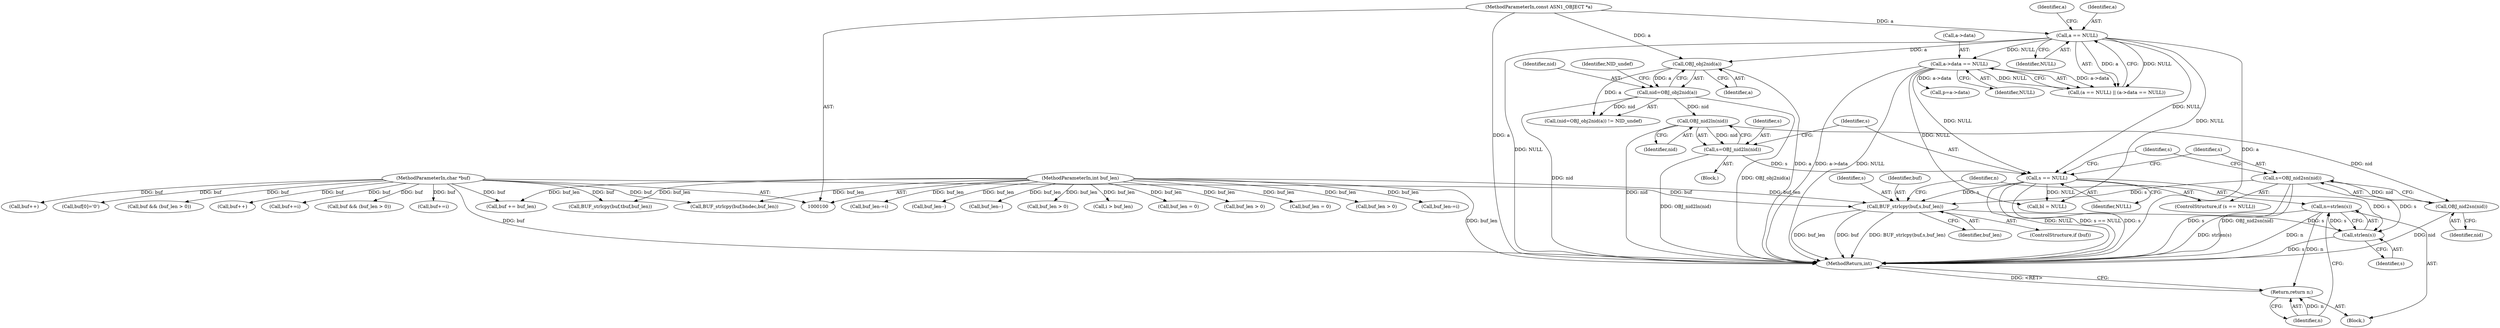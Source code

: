 digraph "1_openssl_0042fb5fd1c9d257d713b15a1f45da05cf5c1c87@API" {
"1000169" [label="(Call,n=strlen(s))"];
"1000171" [label="(Call,strlen(s))"];
"1000156" [label="(Call,s=OBJ_nid2sn(nid))"];
"1000158" [label="(Call,OBJ_nid2sn(nid))"];
"1000150" [label="(Call,OBJ_nid2ln(nid))"];
"1000142" [label="(Call,nid=OBJ_obj2nid(a))"];
"1000144" [label="(Call,OBJ_obj2nid(a))"];
"1000121" [label="(Call,a == NULL)"];
"1000103" [label="(MethodParameterIn,const ASN1_OBJECT *a)"];
"1000165" [label="(Call,BUF_strlcpy(buf,s,buf_len))"];
"1000101" [label="(MethodParameterIn,char *buf)"];
"1000153" [label="(Call,s == NULL)"];
"1000148" [label="(Call,s=OBJ_nid2ln(nid))"];
"1000124" [label="(Call,a->data == NULL)"];
"1000102" [label="(MethodParameterIn,int buf_len)"];
"1000173" [label="(Return,return n;)"];
"1000403" [label="(Call,buf_len-=i)"];
"1000441" [label="(Call,buf += buf_len)"];
"1000142" [label="(Call,nid=OBJ_obj2nid(a))"];
"1000386" [label="(Call,buf++)"];
"1000350" [label="(Call,buf_len--)"];
"1000389" [label="(Call,buf_len--)"];
"1000170" [label="(Identifier,n)"];
"1000130" [label="(Call,buf[0]='\0')"];
"1000149" [label="(Identifier,s)"];
"1000158" [label="(Call,OBJ_nid2sn(nid))"];
"1000161" [label="(Identifier,s)"];
"1000426" [label="(Call,buf && (buf_len > 0))"];
"1000165" [label="(Call,BUF_strlcpy(buf,s,buf_len))"];
"1000163" [label="(ControlStructure,if (buf))"];
"1000169" [label="(Call,n=strlen(s))"];
"1000339" [label="(Call,buf_len > 0)"];
"1000432" [label="(Call,BUF_strlcpy(buf,tbuf,buf_len))"];
"1000172" [label="(Identifier,s)"];
"1000162" [label="(Block,)"];
"1000159" [label="(Identifier,nid)"];
"1000345" [label="(Call,buf++)"];
"1000400" [label="(Call,buf+=i)"];
"1000437" [label="(Call,i > buf_len)"];
"1000120" [label="(Call,(a == NULL) || (a->data == NULL))"];
"1000125" [label="(Call,a->data)"];
"1000156" [label="(Call,s=OBJ_nid2sn(nid))"];
"1000167" [label="(Identifier,s)"];
"1000395" [label="(Call,buf_len = 0)"];
"1000157" [label="(Identifier,s)"];
"1000143" [label="(Identifier,nid)"];
"1000103" [label="(MethodParameterIn,const ASN1_OBJECT *a)"];
"1000171" [label="(Call,strlen(s))"];
"1000122" [label="(Identifier,a)"];
"1000180" [label="(Call,p=a->data)"];
"1000155" [label="(Identifier,NULL)"];
"1000173" [label="(Return,return n;)"];
"1000144" [label="(Call,OBJ_obj2nid(a))"];
"1000102" [label="(MethodParameterIn,int buf_len)"];
"1000380" [label="(Call,buf_len > 0)"];
"1000126" [label="(Identifier,a)"];
"1000147" [label="(Block,)"];
"1000141" [label="(Call,(nid=OBJ_obj2nid(a)) != NID_undef)"];
"1000174" [label="(Identifier,n)"];
"1000150" [label="(Call,OBJ_nid2ln(nid))"];
"1000168" [label="(Identifier,buf_len)"];
"1000166" [label="(Identifier,buf)"];
"1000123" [label="(Identifier,NULL)"];
"1000475" [label="(MethodReturn,int)"];
"1000124" [label="(Call,a->data == NULL)"];
"1000128" [label="(Identifier,NULL)"];
"1000391" [label="(Call,BUF_strlcpy(buf,bndec,buf_len))"];
"1000337" [label="(Call,buf && (buf_len > 0))"];
"1000188" [label="(Call,bl = NULL)"];
"1000444" [label="(Call,buf_len = 0)"];
"1000428" [label="(Call,buf_len > 0)"];
"1000152" [label="(ControlStructure,if (s == NULL))"];
"1000449" [label="(Call,buf+=i)"];
"1000154" [label="(Identifier,s)"];
"1000452" [label="(Call,buf_len-=i)"];
"1000121" [label="(Call,a == NULL)"];
"1000101" [label="(MethodParameterIn,char *buf)"];
"1000146" [label="(Identifier,NID_undef)"];
"1000148" [label="(Call,s=OBJ_nid2ln(nid))"];
"1000153" [label="(Call,s == NULL)"];
"1000145" [label="(Identifier,a)"];
"1000151" [label="(Identifier,nid)"];
"1000169" -> "1000162"  [label="AST: "];
"1000169" -> "1000171"  [label="CFG: "];
"1000170" -> "1000169"  [label="AST: "];
"1000171" -> "1000169"  [label="AST: "];
"1000174" -> "1000169"  [label="CFG: "];
"1000169" -> "1000475"  [label="DDG: strlen(s)"];
"1000169" -> "1000475"  [label="DDG: n"];
"1000171" -> "1000169"  [label="DDG: s"];
"1000169" -> "1000173"  [label="DDG: n"];
"1000171" -> "1000172"  [label="CFG: "];
"1000172" -> "1000171"  [label="AST: "];
"1000171" -> "1000475"  [label="DDG: s"];
"1000156" -> "1000171"  [label="DDG: s"];
"1000165" -> "1000171"  [label="DDG: s"];
"1000153" -> "1000171"  [label="DDG: s"];
"1000156" -> "1000152"  [label="AST: "];
"1000156" -> "1000158"  [label="CFG: "];
"1000157" -> "1000156"  [label="AST: "];
"1000158" -> "1000156"  [label="AST: "];
"1000161" -> "1000156"  [label="CFG: "];
"1000156" -> "1000475"  [label="DDG: s"];
"1000156" -> "1000475"  [label="DDG: OBJ_nid2sn(nid)"];
"1000158" -> "1000156"  [label="DDG: nid"];
"1000156" -> "1000165"  [label="DDG: s"];
"1000158" -> "1000159"  [label="CFG: "];
"1000159" -> "1000158"  [label="AST: "];
"1000158" -> "1000475"  [label="DDG: nid"];
"1000150" -> "1000158"  [label="DDG: nid"];
"1000150" -> "1000148"  [label="AST: "];
"1000150" -> "1000151"  [label="CFG: "];
"1000151" -> "1000150"  [label="AST: "];
"1000148" -> "1000150"  [label="CFG: "];
"1000150" -> "1000475"  [label="DDG: nid"];
"1000150" -> "1000148"  [label="DDG: nid"];
"1000142" -> "1000150"  [label="DDG: nid"];
"1000142" -> "1000141"  [label="AST: "];
"1000142" -> "1000144"  [label="CFG: "];
"1000143" -> "1000142"  [label="AST: "];
"1000144" -> "1000142"  [label="AST: "];
"1000146" -> "1000142"  [label="CFG: "];
"1000142" -> "1000475"  [label="DDG: OBJ_obj2nid(a)"];
"1000142" -> "1000475"  [label="DDG: nid"];
"1000142" -> "1000141"  [label="DDG: nid"];
"1000144" -> "1000142"  [label="DDG: a"];
"1000144" -> "1000145"  [label="CFG: "];
"1000145" -> "1000144"  [label="AST: "];
"1000144" -> "1000475"  [label="DDG: a"];
"1000144" -> "1000141"  [label="DDG: a"];
"1000121" -> "1000144"  [label="DDG: a"];
"1000103" -> "1000144"  [label="DDG: a"];
"1000121" -> "1000120"  [label="AST: "];
"1000121" -> "1000123"  [label="CFG: "];
"1000122" -> "1000121"  [label="AST: "];
"1000123" -> "1000121"  [label="AST: "];
"1000126" -> "1000121"  [label="CFG: "];
"1000120" -> "1000121"  [label="CFG: "];
"1000121" -> "1000475"  [label="DDG: NULL"];
"1000121" -> "1000475"  [label="DDG: a"];
"1000121" -> "1000120"  [label="DDG: a"];
"1000121" -> "1000120"  [label="DDG: NULL"];
"1000103" -> "1000121"  [label="DDG: a"];
"1000121" -> "1000124"  [label="DDG: NULL"];
"1000121" -> "1000153"  [label="DDG: NULL"];
"1000121" -> "1000188"  [label="DDG: NULL"];
"1000103" -> "1000100"  [label="AST: "];
"1000103" -> "1000475"  [label="DDG: a"];
"1000165" -> "1000163"  [label="AST: "];
"1000165" -> "1000168"  [label="CFG: "];
"1000166" -> "1000165"  [label="AST: "];
"1000167" -> "1000165"  [label="AST: "];
"1000168" -> "1000165"  [label="AST: "];
"1000170" -> "1000165"  [label="CFG: "];
"1000165" -> "1000475"  [label="DDG: buf_len"];
"1000165" -> "1000475"  [label="DDG: buf"];
"1000165" -> "1000475"  [label="DDG: BUF_strlcpy(buf,s,buf_len)"];
"1000101" -> "1000165"  [label="DDG: buf"];
"1000153" -> "1000165"  [label="DDG: s"];
"1000102" -> "1000165"  [label="DDG: buf_len"];
"1000101" -> "1000100"  [label="AST: "];
"1000101" -> "1000475"  [label="DDG: buf"];
"1000101" -> "1000130"  [label="DDG: buf"];
"1000101" -> "1000337"  [label="DDG: buf"];
"1000101" -> "1000345"  [label="DDG: buf"];
"1000101" -> "1000386"  [label="DDG: buf"];
"1000101" -> "1000391"  [label="DDG: buf"];
"1000101" -> "1000400"  [label="DDG: buf"];
"1000101" -> "1000426"  [label="DDG: buf"];
"1000101" -> "1000432"  [label="DDG: buf"];
"1000101" -> "1000441"  [label="DDG: buf"];
"1000101" -> "1000449"  [label="DDG: buf"];
"1000153" -> "1000152"  [label="AST: "];
"1000153" -> "1000155"  [label="CFG: "];
"1000154" -> "1000153"  [label="AST: "];
"1000155" -> "1000153"  [label="AST: "];
"1000157" -> "1000153"  [label="CFG: "];
"1000161" -> "1000153"  [label="CFG: "];
"1000153" -> "1000475"  [label="DDG: NULL"];
"1000153" -> "1000475"  [label="DDG: s == NULL"];
"1000153" -> "1000475"  [label="DDG: s"];
"1000148" -> "1000153"  [label="DDG: s"];
"1000124" -> "1000153"  [label="DDG: NULL"];
"1000153" -> "1000188"  [label="DDG: NULL"];
"1000148" -> "1000147"  [label="AST: "];
"1000149" -> "1000148"  [label="AST: "];
"1000154" -> "1000148"  [label="CFG: "];
"1000148" -> "1000475"  [label="DDG: OBJ_nid2ln(nid)"];
"1000124" -> "1000120"  [label="AST: "];
"1000124" -> "1000128"  [label="CFG: "];
"1000125" -> "1000124"  [label="AST: "];
"1000128" -> "1000124"  [label="AST: "];
"1000120" -> "1000124"  [label="CFG: "];
"1000124" -> "1000475"  [label="DDG: a->data"];
"1000124" -> "1000475"  [label="DDG: NULL"];
"1000124" -> "1000120"  [label="DDG: a->data"];
"1000124" -> "1000120"  [label="DDG: NULL"];
"1000124" -> "1000180"  [label="DDG: a->data"];
"1000124" -> "1000188"  [label="DDG: NULL"];
"1000102" -> "1000100"  [label="AST: "];
"1000102" -> "1000475"  [label="DDG: buf_len"];
"1000102" -> "1000339"  [label="DDG: buf_len"];
"1000102" -> "1000350"  [label="DDG: buf_len"];
"1000102" -> "1000380"  [label="DDG: buf_len"];
"1000102" -> "1000389"  [label="DDG: buf_len"];
"1000102" -> "1000391"  [label="DDG: buf_len"];
"1000102" -> "1000395"  [label="DDG: buf_len"];
"1000102" -> "1000403"  [label="DDG: buf_len"];
"1000102" -> "1000428"  [label="DDG: buf_len"];
"1000102" -> "1000432"  [label="DDG: buf_len"];
"1000102" -> "1000437"  [label="DDG: buf_len"];
"1000102" -> "1000441"  [label="DDG: buf_len"];
"1000102" -> "1000444"  [label="DDG: buf_len"];
"1000102" -> "1000452"  [label="DDG: buf_len"];
"1000173" -> "1000162"  [label="AST: "];
"1000173" -> "1000174"  [label="CFG: "];
"1000174" -> "1000173"  [label="AST: "];
"1000475" -> "1000173"  [label="CFG: "];
"1000173" -> "1000475"  [label="DDG: <RET>"];
"1000174" -> "1000173"  [label="DDG: n"];
}
